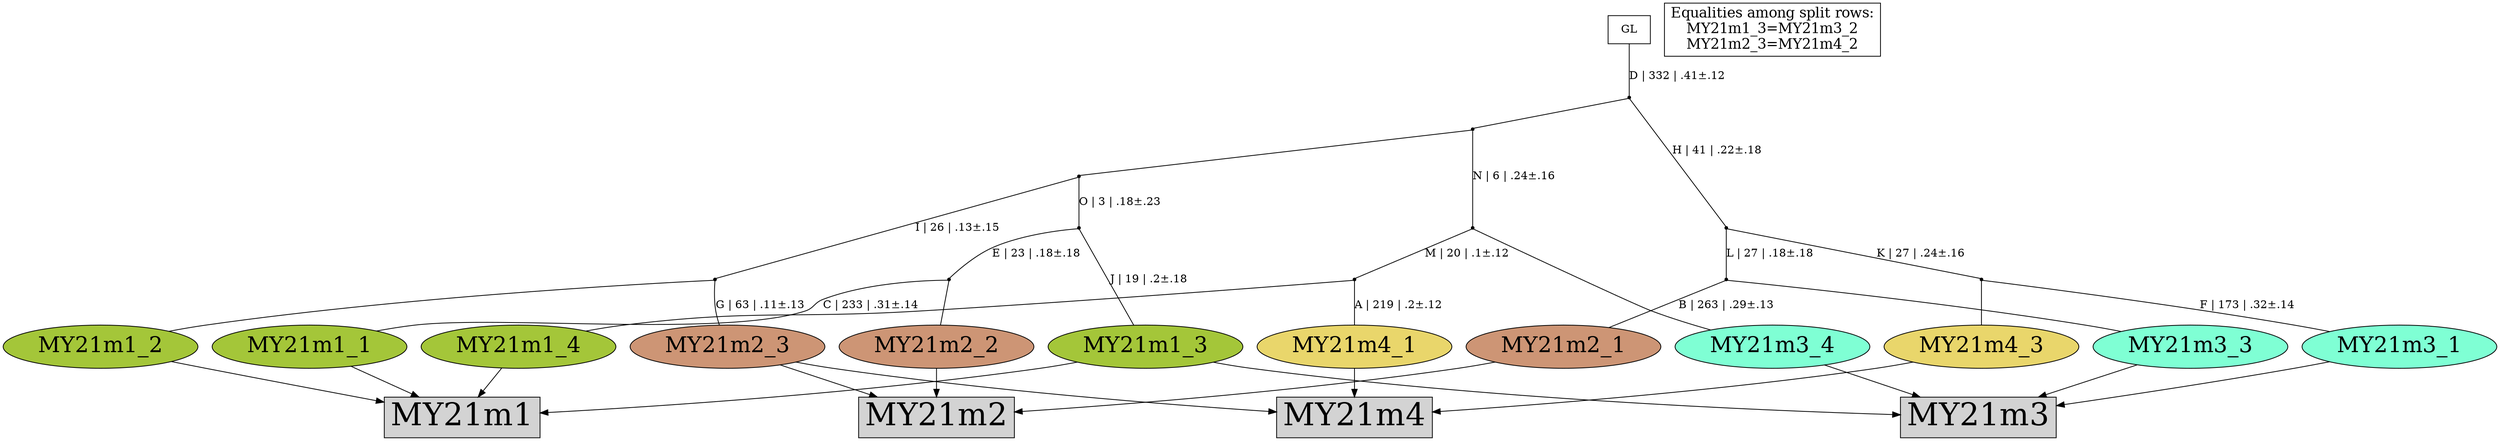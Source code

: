 digraph {
rowMY21m1[label="MY21m1",shape=box,style=filled,fontsize=40];
rowMY21m2[label="MY21m2",shape=box,style=filled,fontsize=40];
rowMY21m3[label="MY21m3",shape=box,style=filled,fontsize=40];
rowMY21m4[label="MY21m4",shape=box,style=filled,fontsize=40];
MY21m1_1[label="MY21m1_1",shape=oval,style=filled,fontsize=28,fillcolor="#a4c639"];
MY21m1_2[label="MY21m1_2",shape=oval,style=filled,fontsize=28,fillcolor="#a4c639"];
MY21m1_3[label="MY21m1_3",shape=oval,style=filled,fontsize=28,fillcolor="#a4c639"];
MY21m1_4[label="MY21m1_4",shape=oval,style=filled,fontsize=28,fillcolor="#a4c639"];
MY21m2_1[label="MY21m2_1",shape=oval,style=filled,fontsize=28,fillcolor="#cd9575"];
MY21m2_2[label="MY21m2_2",shape=oval,style=filled,fontsize=28,fillcolor="#cd9575"];
MY21m2_3[label="MY21m2_3",shape=oval,style=filled,fontsize=28,fillcolor="#cd9575"];
MY21m3_1[label="MY21m3_1",shape=oval,style=filled,fontsize=28,fillcolor="#7fffd4"];
MY21m3_3[label="MY21m3_3",shape=oval,style=filled,fontsize=28,fillcolor="#7fffd4"];
MY21m3_4[label="MY21m3_4",shape=oval,style=filled,fontsize=28,fillcolor="#7fffd4"];
MY21m4_1[label="MY21m4_1",shape=oval,style=filled,fontsize=28,fillcolor="#e9d66b"];
MY21m4_3[label="MY21m4_3",shape=oval,style=filled,fontsize=28,fillcolor="#e9d66b"];
MY21m1_1 -> rowMY21m1[arrowhead="normal"];
MY21m1_2 -> rowMY21m1[arrowhead="normal"];
MY21m1_3 -> rowMY21m1[arrowhead="normal"];
MY21m1_4 -> rowMY21m1[arrowhead="normal"];
MY21m2_1 -> rowMY21m2[arrowhead="normal"];
MY21m2_2 -> rowMY21m2[arrowhead="normal"];
MY21m2_3 -> rowMY21m2[arrowhead="normal"];
MY21m3_1 -> rowMY21m3[arrowhead="normal"];
MY21m1_3 -> rowMY21m3[arrowhead="normal"];
MY21m3_3 -> rowMY21m3[arrowhead="normal"];
MY21m3_4 -> rowMY21m3[arrowhead="normal"];
MY21m4_1 -> rowMY21m4[arrowhead="normal"];
MY21m2_3 -> rowMY21m4[arrowhead="normal"];
MY21m4_3 -> rowMY21m4[arrowhead="normal"];
{rank = same;MY21m1_1;MY21m1_2;MY21m1_3;MY21m1_4;MY21m2_1;MY21m2_2;MY21m2_3;MY21m3_1;MY21m3_3;MY21m3_4;MY21m4_1;MY21m4_3;}
legend[label="Equalities among split rows:
MY21m1_3=MY21m3_2
MY21m2_3=MY21m4_2
",shape=box,fontsize=18];
Int1[shape=point,style=filled,fillcolor=black,label=""];
Int1 -> MY21m3_1[arrowhead=none, label="F | 173 | .32±.14"];
Int1 -> MY21m4_3[arrowhead=none, label=""];
Int2[shape=point,style=filled,fillcolor=black,label=""];
Int2 -> MY21m2_1[arrowhead=none, label="B | 263 | .29±.13"];
Int2 -> MY21m3_3[arrowhead=none, label=""];
Int3[shape=point,style=filled,fillcolor=black,label=""];
Int3 -> MY21m1_4[arrowhead=none, label=""];
Int3 -> MY21m4_1[arrowhead=none, label="A | 219 | .2±.12"];
Int4[shape=point,style=filled,fillcolor=black,label=""];
Int4 -> MY21m1_1[arrowhead=none, label="C | 233 | .31±.14"];
Int4 -> MY21m2_2[arrowhead=none, label=""];
Int5[shape=point,style=filled,fillcolor=black,label=""];
Int5 -> Int1[arrowhead=none, label="K | 27 | .24±.16"];
Int5 -> Int2[arrowhead=none, label="L | 27 | .18±.18"];
Int6[shape=point,style=filled,fillcolor=black,label=""];
Int6 -> MY21m3_4[arrowhead=none, label=""];
Int6 -> Int3[arrowhead=none, label="M | 20 | .1±.12"];
Int7[shape=point,style=filled,fillcolor=black,label=""];
Int7 -> MY21m1_3[arrowhead=none, label="J | 19 | .2±.18"];
Int7 -> Int4[arrowhead=none, label="E | 23 | .18±.18"];
Int8[shape=point,style=filled,fillcolor=black,label=""];
Int8 -> MY21m1_2[arrowhead=none, label=""];
Int8 -> MY21m2_3[arrowhead=none, label="G | 63 | .11±.13"];
Int9[shape=point,style=filled,fillcolor=black,label=""];
Int9 -> Int7[arrowhead=none, label="O | 3 | .18±.23"];
Int9 -> Int8[arrowhead=none, label="I | 26 | .13±.15"];
Int10[shape=point,style=filled,fillcolor=black,label=""];
Int10 -> Int6[arrowhead=none, label="N | 6 | .24±.16"];
Int10 -> Int9[arrowhead=none, label=""];
Int11[shape=point,style=filled,fillcolor=black,label=""];
Int11 -> Int5[arrowhead=none, label="H | 41 | .22±.18"];
Int11 -> Int10[arrowhead=none, label=""];
GL[label="GL",shape=box,style=filled,fillcolor=white];
GL -> Int11[arrowhead=none, label="D | 332 | .41±.12"];
}